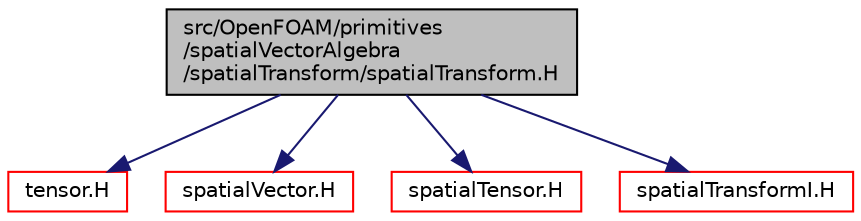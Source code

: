 digraph "src/OpenFOAM/primitives/spatialVectorAlgebra/spatialTransform/spatialTransform.H"
{
  bgcolor="transparent";
  edge [fontname="Helvetica",fontsize="10",labelfontname="Helvetica",labelfontsize="10"];
  node [fontname="Helvetica",fontsize="10",shape=record];
  Node1 [label="src/OpenFOAM/primitives\l/spatialVectorAlgebra\l/spatialTransform/spatialTransform.H",height=0.2,width=0.4,color="black", fillcolor="grey75", style="filled", fontcolor="black"];
  Node1 -> Node2 [color="midnightblue",fontsize="10",style="solid",fontname="Helvetica"];
  Node2 [label="tensor.H",height=0.2,width=0.4,color="red",URL="$a09234.html"];
  Node1 -> Node3 [color="midnightblue",fontsize="10",style="solid",fontname="Helvetica"];
  Node3 [label="spatialVector.H",height=0.2,width=0.4,color="red",URL="$a09160.html"];
  Node1 -> Node4 [color="midnightblue",fontsize="10",style="solid",fontname="Helvetica"];
  Node4 [label="spatialTensor.H",height=0.2,width=0.4,color="red",URL="$a09154.html"];
  Node1 -> Node5 [color="midnightblue",fontsize="10",style="solid",fontname="Helvetica"];
  Node5 [label="spatialTransformI.H",height=0.2,width=0.4,color="red",URL="$a09157.html"];
}
